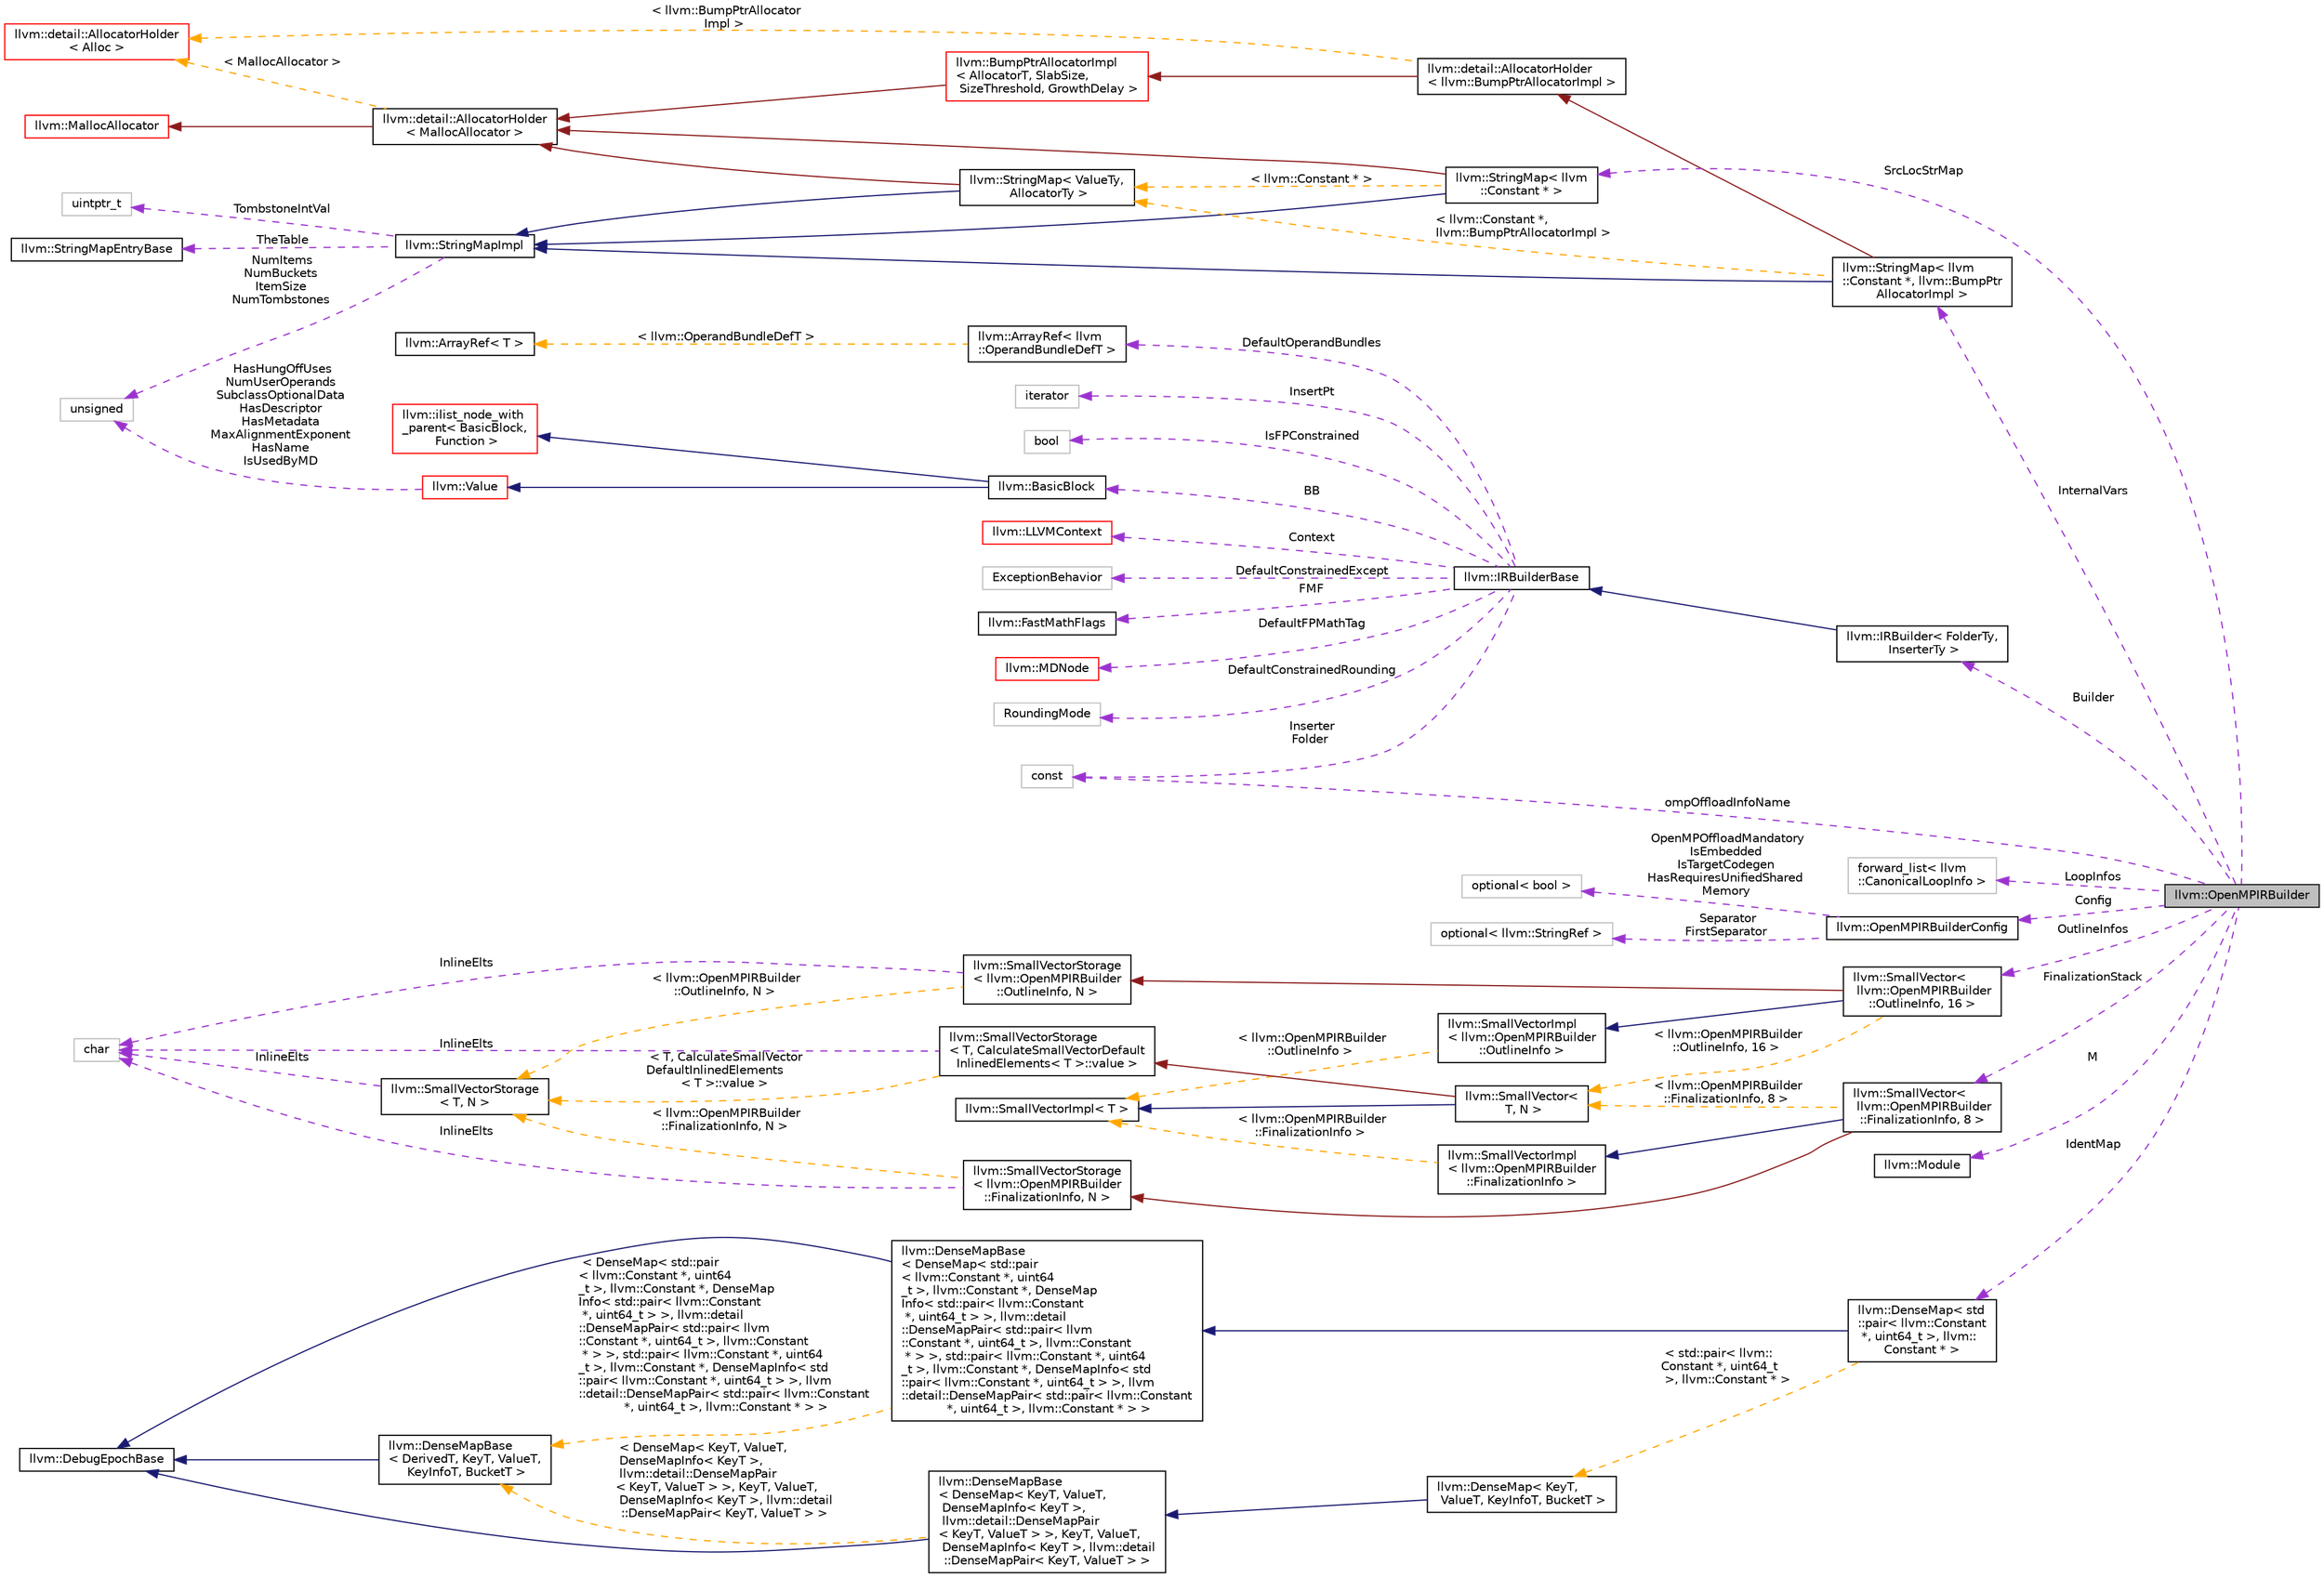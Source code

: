 digraph "llvm::OpenMPIRBuilder"
{
 // LATEX_PDF_SIZE
  bgcolor="transparent";
  edge [fontname="Helvetica",fontsize="10",labelfontname="Helvetica",labelfontsize="10"];
  node [fontname="Helvetica",fontsize="10",shape=record];
  rankdir="LR";
  Node1 [label="llvm::OpenMPIRBuilder",height=0.2,width=0.4,color="black", fillcolor="grey75", style="filled", fontcolor="black",tooltip="An interface to create LLVM-IR for OpenMP directives."];
  Node2 -> Node1 [dir="back",color="darkorchid3",fontsize="10",style="dashed",label=" Builder" ,fontname="Helvetica"];
  Node2 [label="llvm::IRBuilder\< FolderTy,\l InserterTy \>",height=0.2,width=0.4,color="black",URL="$classllvm_1_1IRBuilder.html",tooltip="This provides a uniform API for creating instructions and inserting them into a basic block: either a..."];
  Node3 -> Node2 [dir="back",color="midnightblue",fontsize="10",style="solid",fontname="Helvetica"];
  Node3 [label="llvm::IRBuilderBase",height=0.2,width=0.4,color="black",URL="$classllvm_1_1IRBuilderBase.html",tooltip="Common base class shared among various IRBuilders."];
  Node4 -> Node3 [dir="back",color="darkorchid3",fontsize="10",style="dashed",label=" DefaultConstrainedRounding" ,fontname="Helvetica"];
  Node4 [label="RoundingMode",height=0.2,width=0.4,color="grey75",tooltip=" "];
  Node5 -> Node3 [dir="back",color="darkorchid3",fontsize="10",style="dashed",label=" DefaultOperandBundles" ,fontname="Helvetica"];
  Node5 [label="llvm::ArrayRef\< llvm\l::OperandBundleDefT \>",height=0.2,width=0.4,color="black",URL="$classllvm_1_1ArrayRef.html",tooltip=" "];
  Node6 -> Node5 [dir="back",color="orange",fontsize="10",style="dashed",label=" \< llvm::OperandBundleDefT \>" ,fontname="Helvetica"];
  Node6 [label="llvm::ArrayRef\< T \>",height=0.2,width=0.4,color="black",URL="$classllvm_1_1ArrayRef.html",tooltip="ArrayRef - Represent a constant reference to an array (0 or more elements consecutively in memory),..."];
  Node7 -> Node3 [dir="back",color="darkorchid3",fontsize="10",style="dashed",label=" InsertPt" ,fontname="Helvetica"];
  Node7 [label="iterator",height=0.2,width=0.4,color="grey75",tooltip=" "];
  Node8 -> Node3 [dir="back",color="darkorchid3",fontsize="10",style="dashed",label=" BB" ,fontname="Helvetica"];
  Node8 [label="llvm::BasicBlock",height=0.2,width=0.4,color="black",URL="$classllvm_1_1BasicBlock.html",tooltip="LLVM Basic Block Representation."];
  Node9 -> Node8 [dir="back",color="midnightblue",fontsize="10",style="solid",fontname="Helvetica"];
  Node9 [label="llvm::Value",height=0.2,width=0.4,color="red",URL="$classllvm_1_1Value.html",tooltip="LLVM Value Representation."];
  Node11 -> Node9 [dir="back",color="darkorchid3",fontsize="10",style="dashed",label=" HasHungOffUses\nNumUserOperands\nSubclassOptionalData\nHasDescriptor\nHasMetadata\nMaxAlignmentExponent\nHasName\nIsUsedByMD" ,fontname="Helvetica"];
  Node11 [label="unsigned",height=0.2,width=0.4,color="grey75",tooltip=" "];
  Node12 -> Node8 [dir="back",color="midnightblue",fontsize="10",style="solid",fontname="Helvetica"];
  Node12 [label="llvm::ilist_node_with\l_parent\< BasicBlock,\l Function \>",height=0.2,width=0.4,color="red",URL="$classllvm_1_1ilist__node__with__parent.html",tooltip=" "];
  Node25 -> Node3 [dir="back",color="darkorchid3",fontsize="10",style="dashed",label=" IsFPConstrained" ,fontname="Helvetica"];
  Node25 [label="bool",height=0.2,width=0.4,color="grey75",tooltip=" "];
  Node26 -> Node3 [dir="back",color="darkorchid3",fontsize="10",style="dashed",label=" Context" ,fontname="Helvetica"];
  Node26 [label="llvm::LLVMContext",height=0.2,width=0.4,color="red",URL="$classllvm_1_1LLVMContext.html",tooltip="This is an important class for using LLVM in a threaded context."];
  Node153 -> Node3 [dir="back",color="darkorchid3",fontsize="10",style="dashed",label=" DefaultConstrainedExcept" ,fontname="Helvetica"];
  Node153 [label="ExceptionBehavior",height=0.2,width=0.4,color="grey75",tooltip=" "];
  Node154 -> Node3 [dir="back",color="darkorchid3",fontsize="10",style="dashed",label=" FMF" ,fontname="Helvetica"];
  Node154 [label="llvm::FastMathFlags",height=0.2,width=0.4,color="black",URL="$classllvm_1_1FastMathFlags.html",tooltip="Convenience struct for specifying and reasoning about fast-math flags."];
  Node155 -> Node3 [dir="back",color="darkorchid3",fontsize="10",style="dashed",label=" DefaultFPMathTag" ,fontname="Helvetica"];
  Node155 [label="llvm::MDNode",height=0.2,width=0.4,color="red",URL="$classllvm_1_1MDNode.html",tooltip="Metadata node."];
  Node48 -> Node3 [dir="back",color="darkorchid3",fontsize="10",style="dashed",label=" Inserter\nFolder" ,fontname="Helvetica"];
  Node48 [label="const",height=0.2,width=0.4,color="grey75",tooltip=" "];
  Node157 -> Node1 [dir="back",color="darkorchid3",fontsize="10",style="dashed",label=" LoopInfos" ,fontname="Helvetica"];
  Node157 [label="forward_list\< llvm\l::CanonicalLoopInfo \>",height=0.2,width=0.4,color="grey75",tooltip=" "];
  Node158 -> Node1 [dir="back",color="darkorchid3",fontsize="10",style="dashed",label=" Config" ,fontname="Helvetica"];
  Node158 [label="llvm::OpenMPIRBuilderConfig",height=0.2,width=0.4,color="black",URL="$classllvm_1_1OpenMPIRBuilderConfig.html",tooltip="Captures attributes that affect generating LLVM-IR using the OpenMPIRBuilder and related classes."];
  Node159 -> Node158 [dir="back",color="darkorchid3",fontsize="10",style="dashed",label=" OpenMPOffloadMandatory\nIsEmbedded\nIsTargetCodegen\nHasRequiresUnifiedShared\lMemory" ,fontname="Helvetica"];
  Node159 [label="optional\< bool \>",height=0.2,width=0.4,color="grey75",tooltip=" "];
  Node160 -> Node158 [dir="back",color="darkorchid3",fontsize="10",style="dashed",label=" Separator\nFirstSeparator" ,fontname="Helvetica"];
  Node160 [label="optional\< llvm::StringRef \>",height=0.2,width=0.4,color="grey75",tooltip=" "];
  Node161 -> Node1 [dir="back",color="darkorchid3",fontsize="10",style="dashed",label=" FinalizationStack" ,fontname="Helvetica"];
  Node161 [label="llvm::SmallVector\<\l llvm::OpenMPIRBuilder\l::FinalizationInfo, 8 \>",height=0.2,width=0.4,color="black",URL="$classllvm_1_1SmallVector.html",tooltip=" "];
  Node162 -> Node161 [dir="back",color="midnightblue",fontsize="10",style="solid",fontname="Helvetica"];
  Node162 [label="llvm::SmallVectorImpl\l\< llvm::OpenMPIRBuilder\l::FinalizationInfo \>",height=0.2,width=0.4,color="black",URL="$classllvm_1_1SmallVectorImpl.html",tooltip=" "];
  Node163 -> Node162 [dir="back",color="orange",fontsize="10",style="dashed",label=" \< llvm::OpenMPIRBuilder\l::FinalizationInfo \>" ,fontname="Helvetica"];
  Node163 [label="llvm::SmallVectorImpl\< T \>",height=0.2,width=0.4,color="black",URL="$classllvm_1_1SmallVectorImpl.html",tooltip="This class consists of common code factored out of the SmallVector class to reduce code duplication b..."];
  Node164 -> Node161 [dir="back",color="firebrick4",fontsize="10",style="solid",fontname="Helvetica"];
  Node164 [label="llvm::SmallVectorStorage\l\< llvm::OpenMPIRBuilder\l::FinalizationInfo, N \>",height=0.2,width=0.4,color="black",URL="$structllvm_1_1SmallVectorStorage.html",tooltip=" "];
  Node165 -> Node164 [dir="back",color="darkorchid3",fontsize="10",style="dashed",label=" InlineElts" ,fontname="Helvetica"];
  Node165 [label="char",height=0.2,width=0.4,color="grey75",tooltip=" "];
  Node166 -> Node164 [dir="back",color="orange",fontsize="10",style="dashed",label=" \< llvm::OpenMPIRBuilder\l::FinalizationInfo, N \>" ,fontname="Helvetica"];
  Node166 [label="llvm::SmallVectorStorage\l\< T, N \>",height=0.2,width=0.4,color="black",URL="$structllvm_1_1SmallVectorStorage.html",tooltip="Storage for the SmallVector elements."];
  Node165 -> Node166 [dir="back",color="darkorchid3",fontsize="10",style="dashed",label=" InlineElts" ,fontname="Helvetica"];
  Node167 -> Node161 [dir="back",color="orange",fontsize="10",style="dashed",label=" \< llvm::OpenMPIRBuilder\l::FinalizationInfo, 8 \>" ,fontname="Helvetica"];
  Node167 [label="llvm::SmallVector\<\l T, N \>",height=0.2,width=0.4,color="black",URL="$classllvm_1_1SmallVector.html",tooltip="This is a 'vector' (really, a variable-sized array), optimized for the case when the array is small."];
  Node163 -> Node167 [dir="back",color="midnightblue",fontsize="10",style="solid",fontname="Helvetica"];
  Node168 -> Node167 [dir="back",color="firebrick4",fontsize="10",style="solid",fontname="Helvetica"];
  Node168 [label="llvm::SmallVectorStorage\l\< T, CalculateSmallVectorDefault\lInlinedElements\< T \>::value \>",height=0.2,width=0.4,color="black",URL="$structllvm_1_1SmallVectorStorage.html",tooltip=" "];
  Node165 -> Node168 [dir="back",color="darkorchid3",fontsize="10",style="dashed",label=" InlineElts" ,fontname="Helvetica"];
  Node166 -> Node168 [dir="back",color="orange",fontsize="10",style="dashed",label=" \< T, CalculateSmallVector\lDefaultInlinedElements\l\< T \>::value \>" ,fontname="Helvetica"];
  Node169 -> Node1 [dir="back",color="darkorchid3",fontsize="10",style="dashed",label=" OutlineInfos" ,fontname="Helvetica"];
  Node169 [label="llvm::SmallVector\<\l llvm::OpenMPIRBuilder\l::OutlineInfo, 16 \>",height=0.2,width=0.4,color="black",URL="$classllvm_1_1SmallVector.html",tooltip=" "];
  Node170 -> Node169 [dir="back",color="midnightblue",fontsize="10",style="solid",fontname="Helvetica"];
  Node170 [label="llvm::SmallVectorImpl\l\< llvm::OpenMPIRBuilder\l::OutlineInfo \>",height=0.2,width=0.4,color="black",URL="$classllvm_1_1SmallVectorImpl.html",tooltip=" "];
  Node163 -> Node170 [dir="back",color="orange",fontsize="10",style="dashed",label=" \< llvm::OpenMPIRBuilder\l::OutlineInfo \>" ,fontname="Helvetica"];
  Node171 -> Node169 [dir="back",color="firebrick4",fontsize="10",style="solid",fontname="Helvetica"];
  Node171 [label="llvm::SmallVectorStorage\l\< llvm::OpenMPIRBuilder\l::OutlineInfo, N \>",height=0.2,width=0.4,color="black",URL="$structllvm_1_1SmallVectorStorage.html",tooltip=" "];
  Node165 -> Node171 [dir="back",color="darkorchid3",fontsize="10",style="dashed",label=" InlineElts" ,fontname="Helvetica"];
  Node166 -> Node171 [dir="back",color="orange",fontsize="10",style="dashed",label=" \< llvm::OpenMPIRBuilder\l::OutlineInfo, N \>" ,fontname="Helvetica"];
  Node167 -> Node169 [dir="back",color="orange",fontsize="10",style="dashed",label=" \< llvm::OpenMPIRBuilder\l::OutlineInfo, 16 \>" ,fontname="Helvetica"];
  Node172 -> Node1 [dir="back",color="darkorchid3",fontsize="10",style="dashed",label=" InternalVars" ,fontname="Helvetica"];
  Node172 [label="llvm::StringMap\< llvm\l::Constant *, llvm::BumpPtr\lAllocatorImpl \>",height=0.2,width=0.4,color="black",URL="$classllvm_1_1StringMap.html",tooltip=" "];
  Node52 -> Node172 [dir="back",color="midnightblue",fontsize="10",style="solid",fontname="Helvetica"];
  Node52 [label="llvm::StringMapImpl",height=0.2,width=0.4,color="black",URL="$classllvm_1_1StringMapImpl.html",tooltip="StringMapImpl - This is the base class of StringMap that is shared among all of its instantiations."];
  Node53 -> Node52 [dir="back",color="darkorchid3",fontsize="10",style="dashed",label=" TheTable" ,fontname="Helvetica"];
  Node53 [label="llvm::StringMapEntryBase",height=0.2,width=0.4,color="black",URL="$classllvm_1_1StringMapEntryBase.html",tooltip="StringMapEntryBase - Shared base class of StringMapEntry instances."];
  Node11 -> Node52 [dir="back",color="darkorchid3",fontsize="10",style="dashed",label=" NumItems\nNumBuckets\nItemSize\nNumTombstones" ,fontname="Helvetica"];
  Node54 -> Node52 [dir="back",color="darkorchid3",fontsize="10",style="dashed",label=" TombstoneIntVal" ,fontname="Helvetica"];
  Node54 [label="uintptr_t",height=0.2,width=0.4,color="grey75",tooltip=" "];
  Node99 -> Node172 [dir="back",color="firebrick4",fontsize="10",style="solid",fontname="Helvetica"];
  Node99 [label="llvm::detail::AllocatorHolder\l\< llvm::BumpPtrAllocatorImpl \>",height=0.2,width=0.4,color="black",URL="$classllvm_1_1detail_1_1AllocatorHolder.html",tooltip=" "];
  Node28 -> Node99 [dir="back",color="firebrick4",fontsize="10",style="solid",fontname="Helvetica"];
  Node28 [label="llvm::BumpPtrAllocatorImpl\l\< AllocatorT, SlabSize,\l SizeThreshold, GrowthDelay \>",height=0.2,width=0.4,color="red",URL="$classllvm_1_1BumpPtrAllocatorImpl.html",tooltip="Allocate memory in an ever growing pool, as if by bump-pointer."];
  Node31 -> Node28 [dir="back",color="firebrick4",fontsize="10",style="solid",fontname="Helvetica"];
  Node31 [label="llvm::detail::AllocatorHolder\l\< MallocAllocator \>",height=0.2,width=0.4,color="black",URL="$classllvm_1_1detail_1_1AllocatorHolder.html",tooltip=" "];
  Node32 -> Node31 [dir="back",color="firebrick4",fontsize="10",style="solid",fontname="Helvetica"];
  Node32 [label="llvm::MallocAllocator",height=0.2,width=0.4,color="red",URL="$classllvm_1_1MallocAllocator.html",tooltip=" "];
  Node34 -> Node31 [dir="back",color="orange",fontsize="10",style="dashed",label=" \< MallocAllocator \>" ,fontname="Helvetica"];
  Node34 [label="llvm::detail::AllocatorHolder\l\< Alloc \>",height=0.2,width=0.4,color="red",URL="$classllvm_1_1detail_1_1AllocatorHolder.html",tooltip=" "];
  Node34 -> Node99 [dir="back",color="orange",fontsize="10",style="dashed",label=" \< llvm::BumpPtrAllocator\lImpl \>" ,fontname="Helvetica"];
  Node55 -> Node172 [dir="back",color="orange",fontsize="10",style="dashed",label=" \< llvm::Constant *,\l llvm::BumpPtrAllocatorImpl \>" ,fontname="Helvetica"];
  Node55 [label="llvm::StringMap\< ValueTy,\l AllocatorTy \>",height=0.2,width=0.4,color="black",URL="$classllvm_1_1StringMap.html",tooltip="StringMap - This is an unconventional map that is specialized for handling keys that are \"strings\",..."];
  Node52 -> Node55 [dir="back",color="midnightblue",fontsize="10",style="solid",fontname="Helvetica"];
  Node31 -> Node55 [dir="back",color="firebrick4",fontsize="10",style="solid",fontname="Helvetica"];
  Node173 -> Node1 [dir="back",color="darkorchid3",fontsize="10",style="dashed",label=" M" ,fontname="Helvetica"];
  Node173 [label="llvm::Module",height=0.2,width=0.4,color="black",URL="$classllvm_1_1Module.html",tooltip="A Module instance is used to store all the information related to an LLVM module."];
  Node48 -> Node1 [dir="back",color="darkorchid3",fontsize="10",style="dashed",label=" ompOffloadInfoName" ,fontname="Helvetica"];
  Node174 -> Node1 [dir="back",color="darkorchid3",fontsize="10",style="dashed",label=" IdentMap" ,fontname="Helvetica"];
  Node174 [label="llvm::DenseMap\< std\l::pair\< llvm::Constant\l *, uint64_t \>, llvm::\lConstant * \>",height=0.2,width=0.4,color="black",URL="$classllvm_1_1DenseMap.html",tooltip=" "];
  Node175 -> Node174 [dir="back",color="midnightblue",fontsize="10",style="solid",fontname="Helvetica"];
  Node175 [label="llvm::DenseMapBase\l\< DenseMap\< std::pair\l\< llvm::Constant *, uint64\l_t \>, llvm::Constant *, DenseMap\lInfo\< std::pair\< llvm::Constant\l *, uint64_t \> \>, llvm::detail\l::DenseMapPair\< std::pair\< llvm\l::Constant *, uint64_t \>, llvm::Constant\l * \> \>, std::pair\< llvm::Constant *, uint64\l_t \>, llvm::Constant *, DenseMapInfo\< std\l::pair\< llvm::Constant *, uint64_t \> \>, llvm\l::detail::DenseMapPair\< std::pair\< llvm::Constant\l *, uint64_t \>, llvm::Constant * \> \>",height=0.2,width=0.4,color="black",URL="$classllvm_1_1DenseMapBase.html",tooltip=" "];
  Node47 -> Node175 [dir="back",color="midnightblue",fontsize="10",style="solid",fontname="Helvetica"];
  Node47 [label="llvm::DebugEpochBase",height=0.2,width=0.4,color="black",URL="$classllvm_1_1DebugEpochBase.html",tooltip="A base class for data structure classes wishing to make iterators (\"handles\") pointing into themselve..."];
  Node58 -> Node175 [dir="back",color="orange",fontsize="10",style="dashed",label=" \< DenseMap\< std::pair\l\< llvm::Constant *, uint64\l_t \>, llvm::Constant *, DenseMap\lInfo\< std::pair\< llvm::Constant\l *, uint64_t \> \>, llvm::detail\l::DenseMapPair\< std::pair\< llvm\l::Constant *, uint64_t \>, llvm::Constant\l * \> \>, std::pair\< llvm::Constant *, uint64\l_t \>, llvm::Constant *, DenseMapInfo\< std\l::pair\< llvm::Constant *, uint64_t \> \>, llvm\l::detail::DenseMapPair\< std::pair\< llvm::Constant\l *, uint64_t \>, llvm::Constant * \> \>" ,fontname="Helvetica"];
  Node58 [label="llvm::DenseMapBase\l\< DerivedT, KeyT, ValueT,\l KeyInfoT, BucketT \>",height=0.2,width=0.4,color="black",URL="$classllvm_1_1DenseMapBase.html",tooltip=" "];
  Node47 -> Node58 [dir="back",color="midnightblue",fontsize="10",style="solid",fontname="Helvetica"];
  Node59 -> Node174 [dir="back",color="orange",fontsize="10",style="dashed",label=" \< std::pair\< llvm::\lConstant *, uint64_t\l \>, llvm::Constant * \>" ,fontname="Helvetica"];
  Node59 [label="llvm::DenseMap\< KeyT,\l ValueT, KeyInfoT, BucketT \>",height=0.2,width=0.4,color="black",URL="$classllvm_1_1DenseMap.html",tooltip=" "];
  Node60 -> Node59 [dir="back",color="midnightblue",fontsize="10",style="solid",fontname="Helvetica"];
  Node60 [label="llvm::DenseMapBase\l\< DenseMap\< KeyT, ValueT,\l DenseMapInfo\< KeyT \>,\l llvm::detail::DenseMapPair\l\< KeyT, ValueT \> \>, KeyT, ValueT,\l DenseMapInfo\< KeyT \>, llvm::detail\l::DenseMapPair\< KeyT, ValueT \> \>",height=0.2,width=0.4,color="black",URL="$classllvm_1_1DenseMapBase.html",tooltip=" "];
  Node47 -> Node60 [dir="back",color="midnightblue",fontsize="10",style="solid",fontname="Helvetica"];
  Node58 -> Node60 [dir="back",color="orange",fontsize="10",style="dashed",label=" \< DenseMap\< KeyT, ValueT,\l DenseMapInfo\< KeyT \>,\l llvm::detail::DenseMapPair\l\< KeyT, ValueT \> \>, KeyT, ValueT,\l DenseMapInfo\< KeyT \>, llvm::detail\l::DenseMapPair\< KeyT, ValueT \> \>" ,fontname="Helvetica"];
  Node176 -> Node1 [dir="back",color="darkorchid3",fontsize="10",style="dashed",label=" SrcLocStrMap" ,fontname="Helvetica"];
  Node176 [label="llvm::StringMap\< llvm\l::Constant * \>",height=0.2,width=0.4,color="black",URL="$classllvm_1_1StringMap.html",tooltip=" "];
  Node52 -> Node176 [dir="back",color="midnightblue",fontsize="10",style="solid",fontname="Helvetica"];
  Node31 -> Node176 [dir="back",color="firebrick4",fontsize="10",style="solid",fontname="Helvetica"];
  Node55 -> Node176 [dir="back",color="orange",fontsize="10",style="dashed",label=" \< llvm::Constant * \>" ,fontname="Helvetica"];
}
